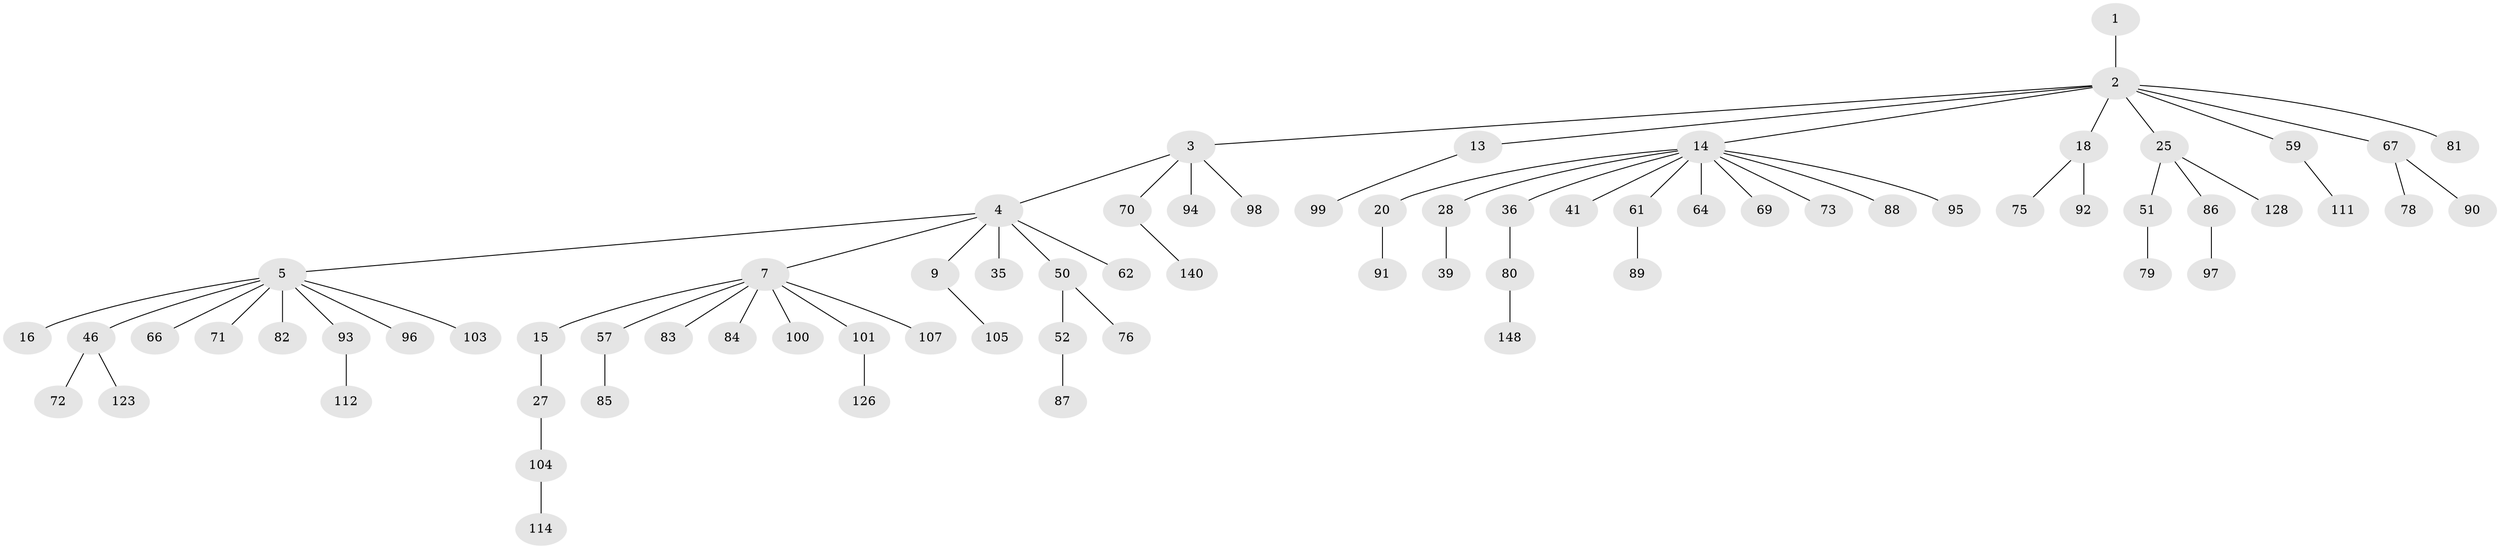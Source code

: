 // original degree distribution, {1: 0.5100671140939598, 6: 0.03355704697986577, 4: 0.053691275167785234, 3: 0.12080536912751678, 5: 0.03355704697986577, 2: 0.24161073825503357, 7: 0.006711409395973154}
// Generated by graph-tools (version 1.1) at 2025/15/03/09/25 04:15:33]
// undirected, 74 vertices, 73 edges
graph export_dot {
graph [start="1"]
  node [color=gray90,style=filled];
  1;
  2 [super="+8"];
  3 [super="+34+12+29+106"];
  4 [super="+6"];
  5 [super="+19+11"];
  7 [super="+10+110"];
  9 [super="+40+139+26+45+108"];
  13 [super="+42+122"];
  14 [super="+24+22"];
  15 [super="+121+17"];
  16 [super="+130"];
  18 [super="+58+115+137"];
  20 [super="+147"];
  25 [super="+48+49+33+60"];
  27;
  28;
  35;
  36 [super="+43"];
  39 [super="+56"];
  41;
  46 [super="+134+53"];
  50 [super="+117"];
  51 [super="+118"];
  52;
  57;
  59;
  61;
  62;
  64;
  66;
  67 [super="+74+124"];
  69;
  70 [super="+113"];
  71;
  72;
  73;
  75;
  76;
  78;
  79;
  80;
  81;
  82;
  83 [super="+129"];
  84;
  85;
  86;
  87;
  88 [super="+102"];
  89;
  90;
  91;
  92;
  93;
  94;
  95;
  96;
  97;
  98;
  99;
  100;
  101;
  103;
  104 [super="+119"];
  105 [super="+132"];
  107;
  111;
  112;
  114;
  123;
  126;
  128;
  140;
  148;
  1 -- 2;
  2 -- 3;
  2 -- 13;
  2 -- 18;
  2 -- 25;
  2 -- 81;
  2 -- 67;
  2 -- 59;
  2 -- 14;
  3 -- 4;
  3 -- 70;
  3 -- 98;
  3 -- 94;
  4 -- 5;
  4 -- 35;
  4 -- 50;
  4 -- 62;
  4 -- 9;
  4 -- 7;
  5 -- 16;
  5 -- 93;
  5 -- 96;
  5 -- 66;
  5 -- 82;
  5 -- 71;
  5 -- 103;
  5 -- 46;
  7 -- 15;
  7 -- 84;
  7 -- 83;
  7 -- 100;
  7 -- 101;
  7 -- 57;
  7 -- 107;
  9 -- 105;
  13 -- 99;
  14 -- 20;
  14 -- 28;
  14 -- 41;
  14 -- 88;
  14 -- 36;
  14 -- 95;
  14 -- 64;
  14 -- 69;
  14 -- 73;
  14 -- 61;
  15 -- 27;
  18 -- 75;
  18 -- 92;
  20 -- 91;
  25 -- 51;
  25 -- 128;
  25 -- 86;
  27 -- 104;
  28 -- 39;
  36 -- 80;
  46 -- 72;
  46 -- 123;
  50 -- 52;
  50 -- 76;
  51 -- 79;
  52 -- 87;
  57 -- 85;
  59 -- 111;
  61 -- 89;
  67 -- 90;
  67 -- 78;
  70 -- 140;
  80 -- 148;
  86 -- 97;
  93 -- 112;
  101 -- 126;
  104 -- 114;
}
